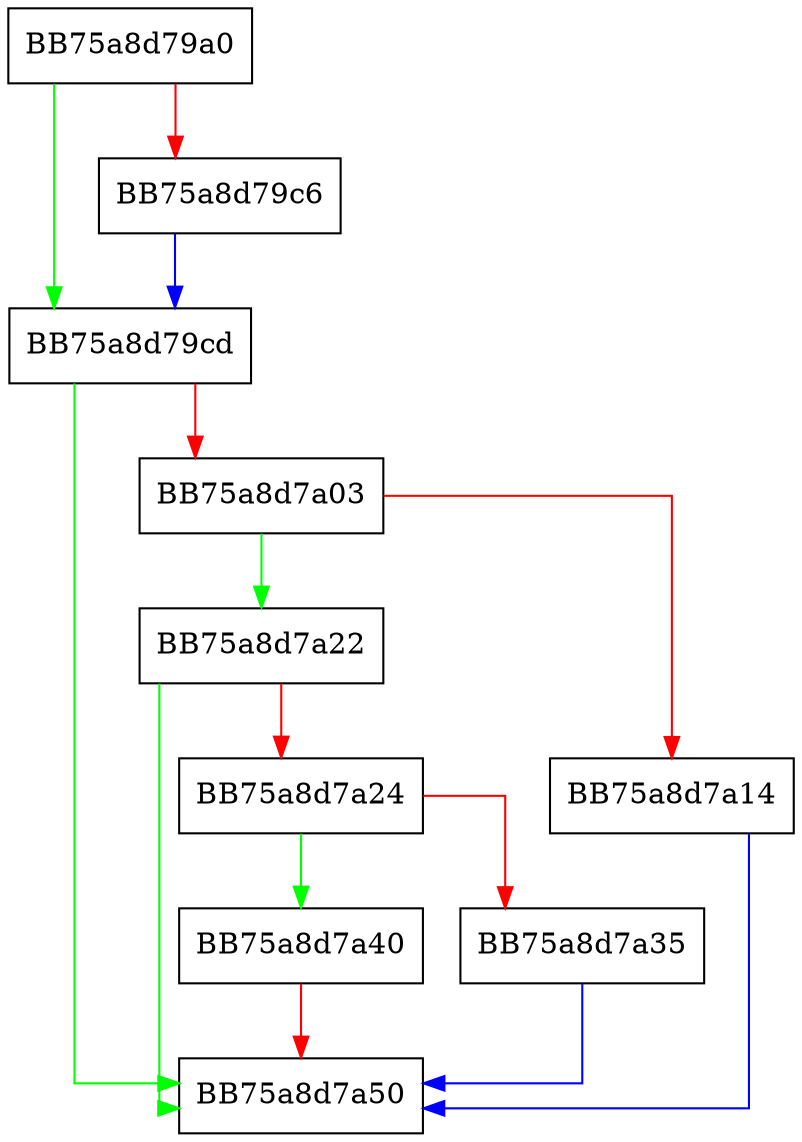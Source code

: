 digraph push_back {
  node [shape="box"];
  graph [splines=ortho];
  BB75a8d79a0 -> BB75a8d79cd [color="green"];
  BB75a8d79a0 -> BB75a8d79c6 [color="red"];
  BB75a8d79c6 -> BB75a8d79cd [color="blue"];
  BB75a8d79cd -> BB75a8d7a50 [color="green"];
  BB75a8d79cd -> BB75a8d7a03 [color="red"];
  BB75a8d7a03 -> BB75a8d7a22 [color="green"];
  BB75a8d7a03 -> BB75a8d7a14 [color="red"];
  BB75a8d7a14 -> BB75a8d7a50 [color="blue"];
  BB75a8d7a22 -> BB75a8d7a50 [color="green"];
  BB75a8d7a22 -> BB75a8d7a24 [color="red"];
  BB75a8d7a24 -> BB75a8d7a40 [color="green"];
  BB75a8d7a24 -> BB75a8d7a35 [color="red"];
  BB75a8d7a35 -> BB75a8d7a50 [color="blue"];
  BB75a8d7a40 -> BB75a8d7a50 [color="red"];
}
